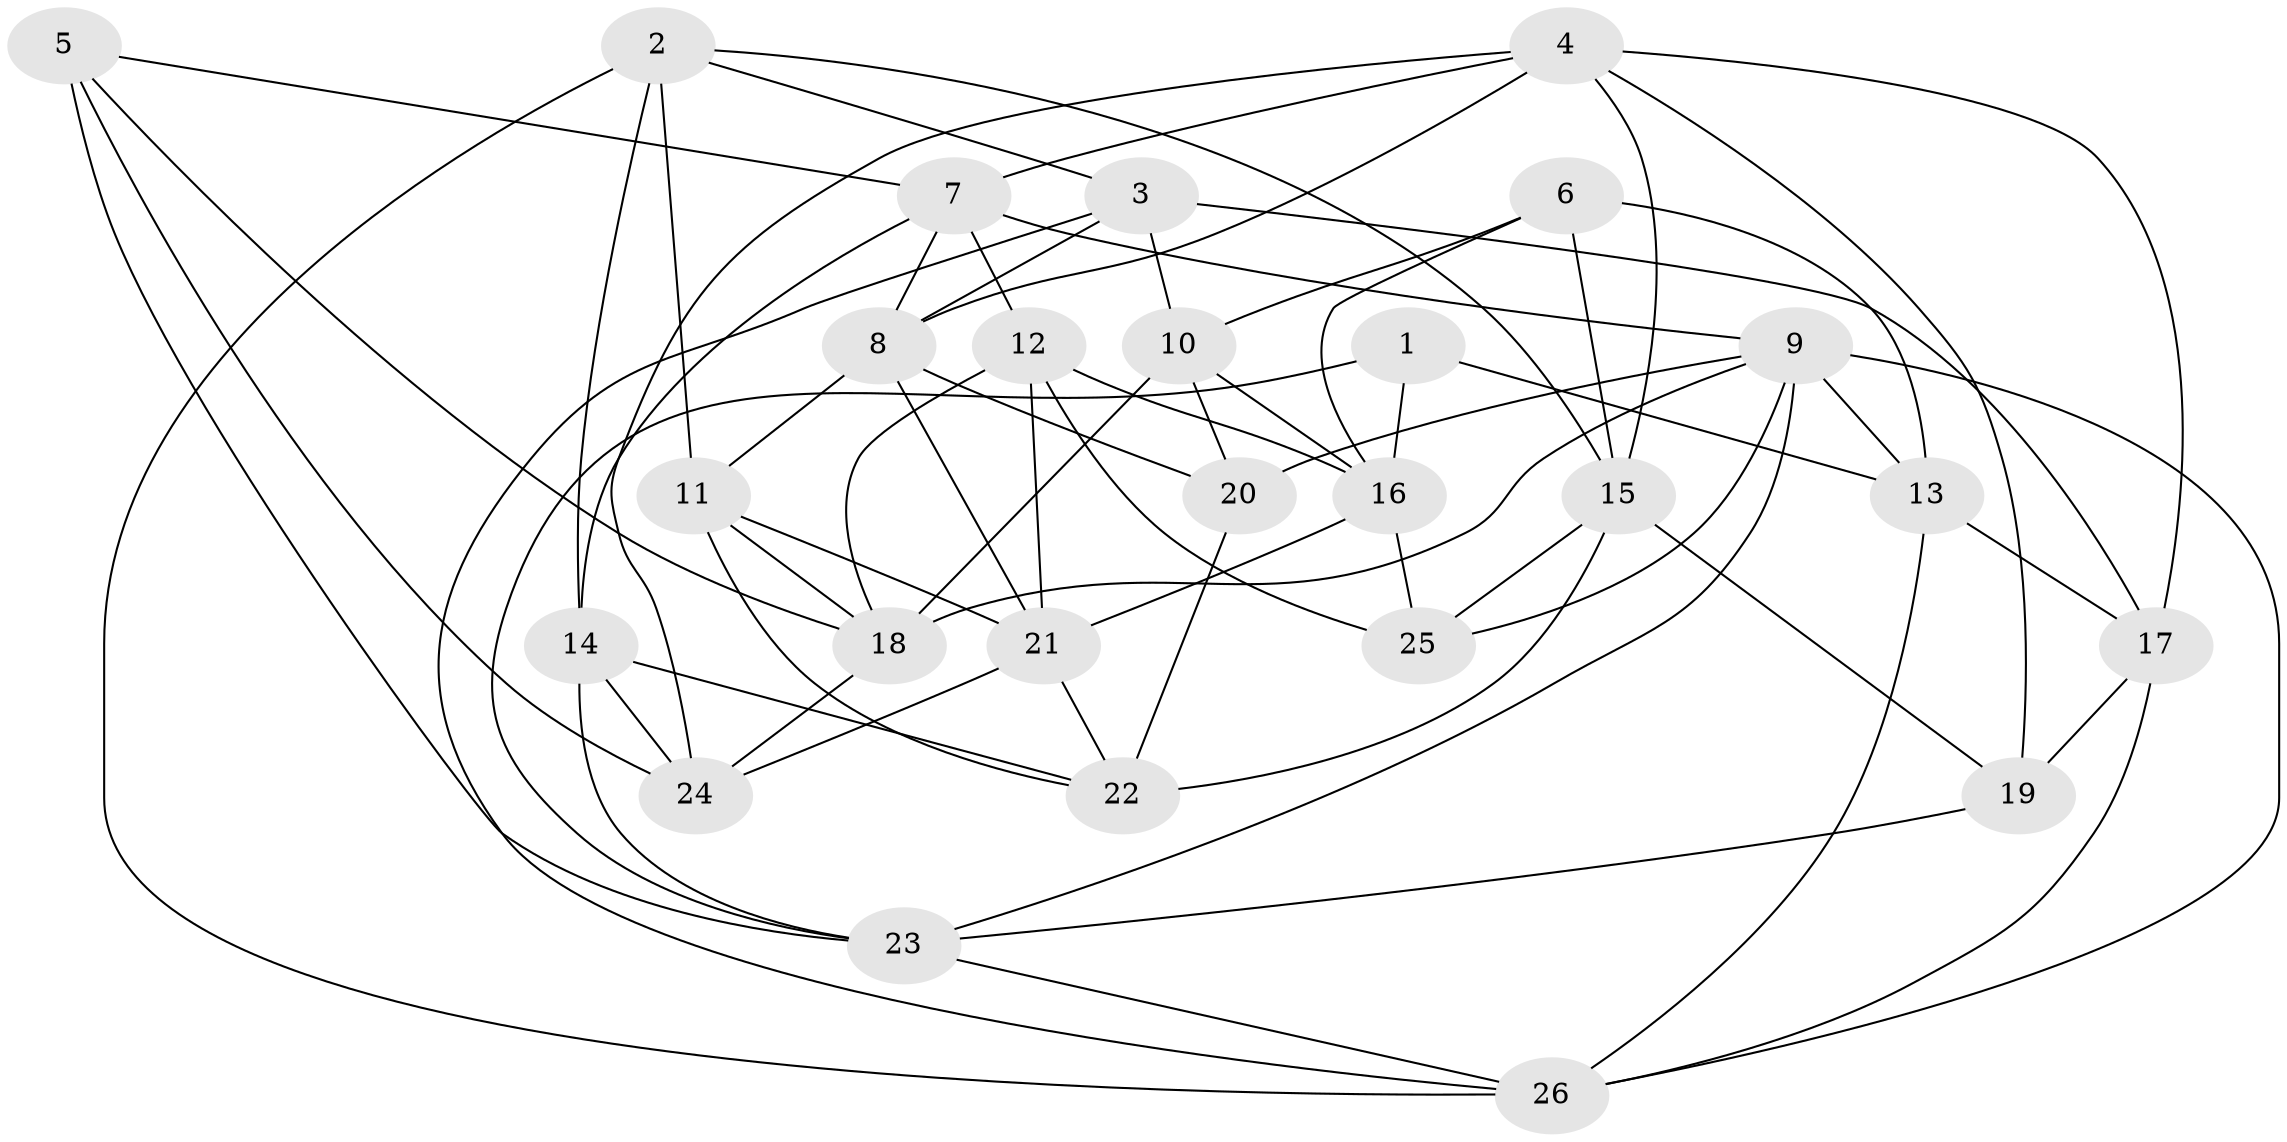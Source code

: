 // original degree distribution, {4: 1.0}
// Generated by graph-tools (version 1.1) at 2025/03/03/09/25 03:03:04]
// undirected, 26 vertices, 67 edges
graph export_dot {
graph [start="1"]
  node [color=gray90,style=filled];
  1;
  2;
  3;
  4;
  5;
  6;
  7;
  8;
  9;
  10;
  11;
  12;
  13;
  14;
  15;
  16;
  17;
  18;
  19;
  20;
  21;
  22;
  23;
  24;
  25;
  26;
  1 -- 13 [weight=1.0];
  1 -- 16 [weight=2.0];
  1 -- 23 [weight=1.0];
  2 -- 3 [weight=1.0];
  2 -- 11 [weight=2.0];
  2 -- 14 [weight=1.0];
  2 -- 15 [weight=1.0];
  2 -- 26 [weight=1.0];
  3 -- 8 [weight=1.0];
  3 -- 10 [weight=2.0];
  3 -- 17 [weight=1.0];
  3 -- 26 [weight=1.0];
  4 -- 7 [weight=1.0];
  4 -- 8 [weight=1.0];
  4 -- 15 [weight=1.0];
  4 -- 17 [weight=1.0];
  4 -- 19 [weight=1.0];
  4 -- 24 [weight=1.0];
  5 -- 7 [weight=1.0];
  5 -- 18 [weight=1.0];
  5 -- 23 [weight=1.0];
  5 -- 24 [weight=1.0];
  6 -- 10 [weight=1.0];
  6 -- 13 [weight=1.0];
  6 -- 15 [weight=1.0];
  6 -- 16 [weight=1.0];
  7 -- 8 [weight=1.0];
  7 -- 9 [weight=1.0];
  7 -- 12 [weight=1.0];
  7 -- 14 [weight=1.0];
  8 -- 11 [weight=1.0];
  8 -- 20 [weight=1.0];
  8 -- 21 [weight=1.0];
  9 -- 13 [weight=1.0];
  9 -- 18 [weight=1.0];
  9 -- 20 [weight=2.0];
  9 -- 23 [weight=1.0];
  9 -- 25 [weight=1.0];
  9 -- 26 [weight=1.0];
  10 -- 16 [weight=1.0];
  10 -- 18 [weight=1.0];
  10 -- 20 [weight=1.0];
  11 -- 18 [weight=1.0];
  11 -- 21 [weight=1.0];
  11 -- 22 [weight=1.0];
  12 -- 16 [weight=2.0];
  12 -- 18 [weight=1.0];
  12 -- 21 [weight=1.0];
  12 -- 25 [weight=1.0];
  13 -- 17 [weight=2.0];
  13 -- 26 [weight=1.0];
  14 -- 22 [weight=1.0];
  14 -- 23 [weight=1.0];
  14 -- 24 [weight=2.0];
  15 -- 19 [weight=1.0];
  15 -- 22 [weight=1.0];
  15 -- 25 [weight=1.0];
  16 -- 21 [weight=1.0];
  16 -- 25 [weight=1.0];
  17 -- 19 [weight=1.0];
  17 -- 26 [weight=1.0];
  18 -- 24 [weight=1.0];
  19 -- 23 [weight=1.0];
  20 -- 22 [weight=2.0];
  21 -- 22 [weight=1.0];
  21 -- 24 [weight=1.0];
  23 -- 26 [weight=1.0];
}
